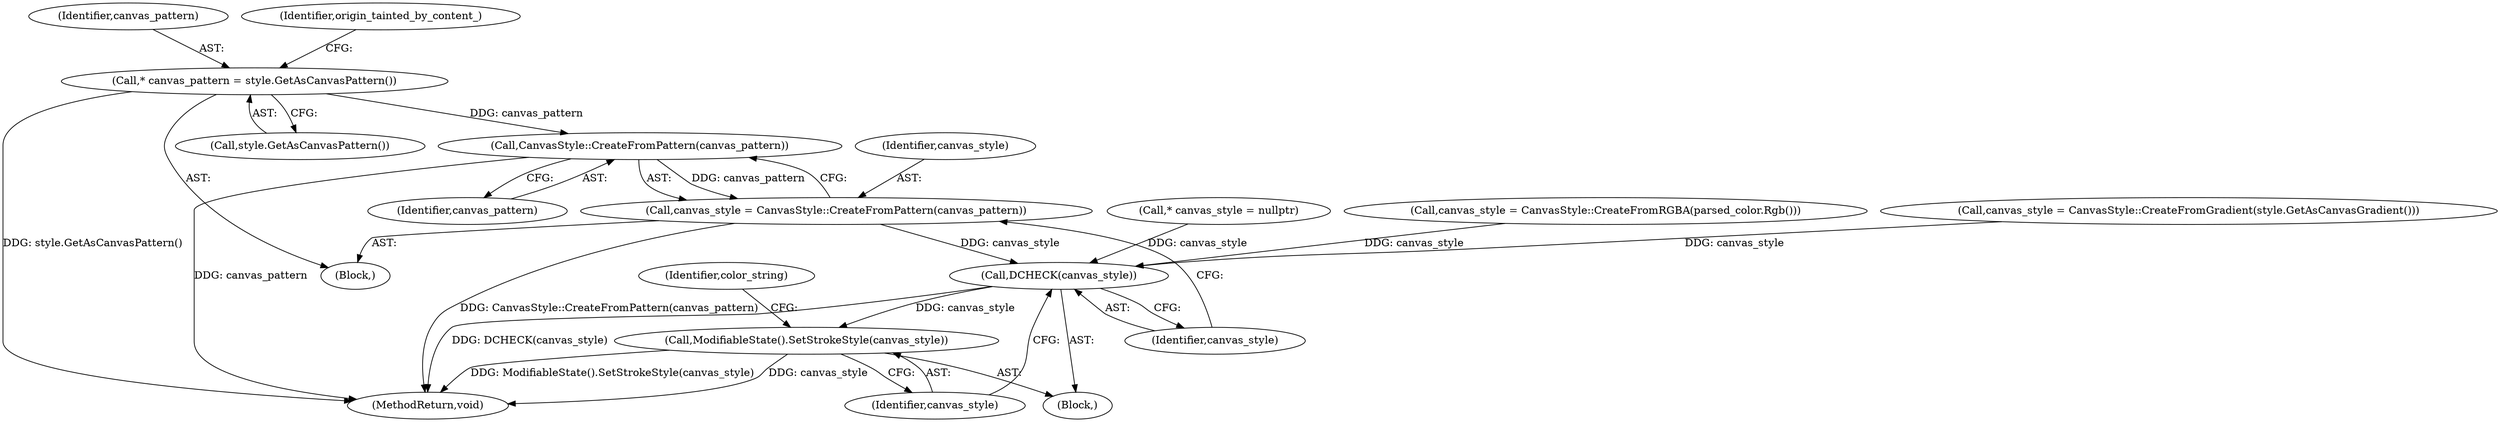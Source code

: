 digraph "0_Chrome_6ed26f014f76f10e76e80636027a2db9dcbe1664_4@pointer" {
"1000168" [label="(Call,CanvasStyle::CreateFromPattern(canvas_pattern))"];
"1000156" [label="(Call,* canvas_pattern = style.GetAsCanvasPattern())"];
"1000166" [label="(Call,canvas_style = CanvasStyle::CreateFromPattern(canvas_pattern))"];
"1000170" [label="(Call,DCHECK(canvas_style))"];
"1000172" [label="(Call,ModifiableState().SetStrokeStyle(canvas_style))"];
"1000154" [label="(Block,)"];
"1000108" [label="(Call,* canvas_style = nullptr)"];
"1000139" [label="(Call,canvas_style = CanvasStyle::CreateFromRGBA(parsed_color.Rgb()))"];
"1000166" [label="(Call,canvas_style = CanvasStyle::CreateFromPattern(canvas_pattern))"];
"1000157" [label="(Identifier,canvas_pattern)"];
"1000170" [label="(Call,DCHECK(canvas_style))"];
"1000175" [label="(Identifier,color_string)"];
"1000171" [label="(Identifier,canvas_style)"];
"1000162" [label="(Identifier,origin_tainted_by_content_)"];
"1000173" [label="(Identifier,canvas_style)"];
"1000168" [label="(Call,CanvasStyle::CreateFromPattern(canvas_pattern))"];
"1000158" [label="(Call,style.GetAsCanvasPattern())"];
"1000156" [label="(Call,* canvas_pattern = style.GetAsCanvasPattern())"];
"1000172" [label="(Call,ModifiableState().SetStrokeStyle(canvas_style))"];
"1000102" [label="(Block,)"];
"1000177" [label="(MethodReturn,void)"];
"1000169" [label="(Identifier,canvas_pattern)"];
"1000147" [label="(Call,canvas_style = CanvasStyle::CreateFromGradient(style.GetAsCanvasGradient()))"];
"1000167" [label="(Identifier,canvas_style)"];
"1000168" -> "1000166"  [label="AST: "];
"1000168" -> "1000169"  [label="CFG: "];
"1000169" -> "1000168"  [label="AST: "];
"1000166" -> "1000168"  [label="CFG: "];
"1000168" -> "1000177"  [label="DDG: canvas_pattern"];
"1000168" -> "1000166"  [label="DDG: canvas_pattern"];
"1000156" -> "1000168"  [label="DDG: canvas_pattern"];
"1000156" -> "1000154"  [label="AST: "];
"1000156" -> "1000158"  [label="CFG: "];
"1000157" -> "1000156"  [label="AST: "];
"1000158" -> "1000156"  [label="AST: "];
"1000162" -> "1000156"  [label="CFG: "];
"1000156" -> "1000177"  [label="DDG: style.GetAsCanvasPattern()"];
"1000166" -> "1000154"  [label="AST: "];
"1000167" -> "1000166"  [label="AST: "];
"1000171" -> "1000166"  [label="CFG: "];
"1000166" -> "1000177"  [label="DDG: CanvasStyle::CreateFromPattern(canvas_pattern)"];
"1000166" -> "1000170"  [label="DDG: canvas_style"];
"1000170" -> "1000102"  [label="AST: "];
"1000170" -> "1000171"  [label="CFG: "];
"1000171" -> "1000170"  [label="AST: "];
"1000173" -> "1000170"  [label="CFG: "];
"1000170" -> "1000177"  [label="DDG: DCHECK(canvas_style)"];
"1000139" -> "1000170"  [label="DDG: canvas_style"];
"1000147" -> "1000170"  [label="DDG: canvas_style"];
"1000108" -> "1000170"  [label="DDG: canvas_style"];
"1000170" -> "1000172"  [label="DDG: canvas_style"];
"1000172" -> "1000102"  [label="AST: "];
"1000172" -> "1000173"  [label="CFG: "];
"1000173" -> "1000172"  [label="AST: "];
"1000175" -> "1000172"  [label="CFG: "];
"1000172" -> "1000177"  [label="DDG: ModifiableState().SetStrokeStyle(canvas_style)"];
"1000172" -> "1000177"  [label="DDG: canvas_style"];
}

